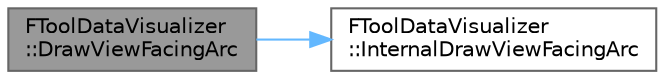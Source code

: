 digraph "FToolDataVisualizer::DrawViewFacingArc"
{
 // INTERACTIVE_SVG=YES
 // LATEX_PDF_SIZE
  bgcolor="transparent";
  edge [fontname=Helvetica,fontsize=10,labelfontname=Helvetica,labelfontsize=10];
  node [fontname=Helvetica,fontsize=10,shape=box,height=0.2,width=0.4];
  rankdir="LR";
  Node1 [id="Node000001",label="FToolDataVisualizer\l::DrawViewFacingArc",height=0.2,width=0.4,color="gray40", fillcolor="grey60", style="filled", fontcolor="black",tooltip="Draw a 3D arc at given position/normal with the given parameters."];
  Node1 -> Node2 [id="edge1_Node000001_Node000002",color="steelblue1",style="solid",tooltip=" "];
  Node2 [id="Node000002",label="FToolDataVisualizer\l::InternalDrawViewFacingArc",height=0.2,width=0.4,color="grey40", fillcolor="white", style="filled",URL="$d1/d0f/classFToolDataVisualizer.html#a4ae38cc74b531f654123d688406da177",tooltip=" "];
}
